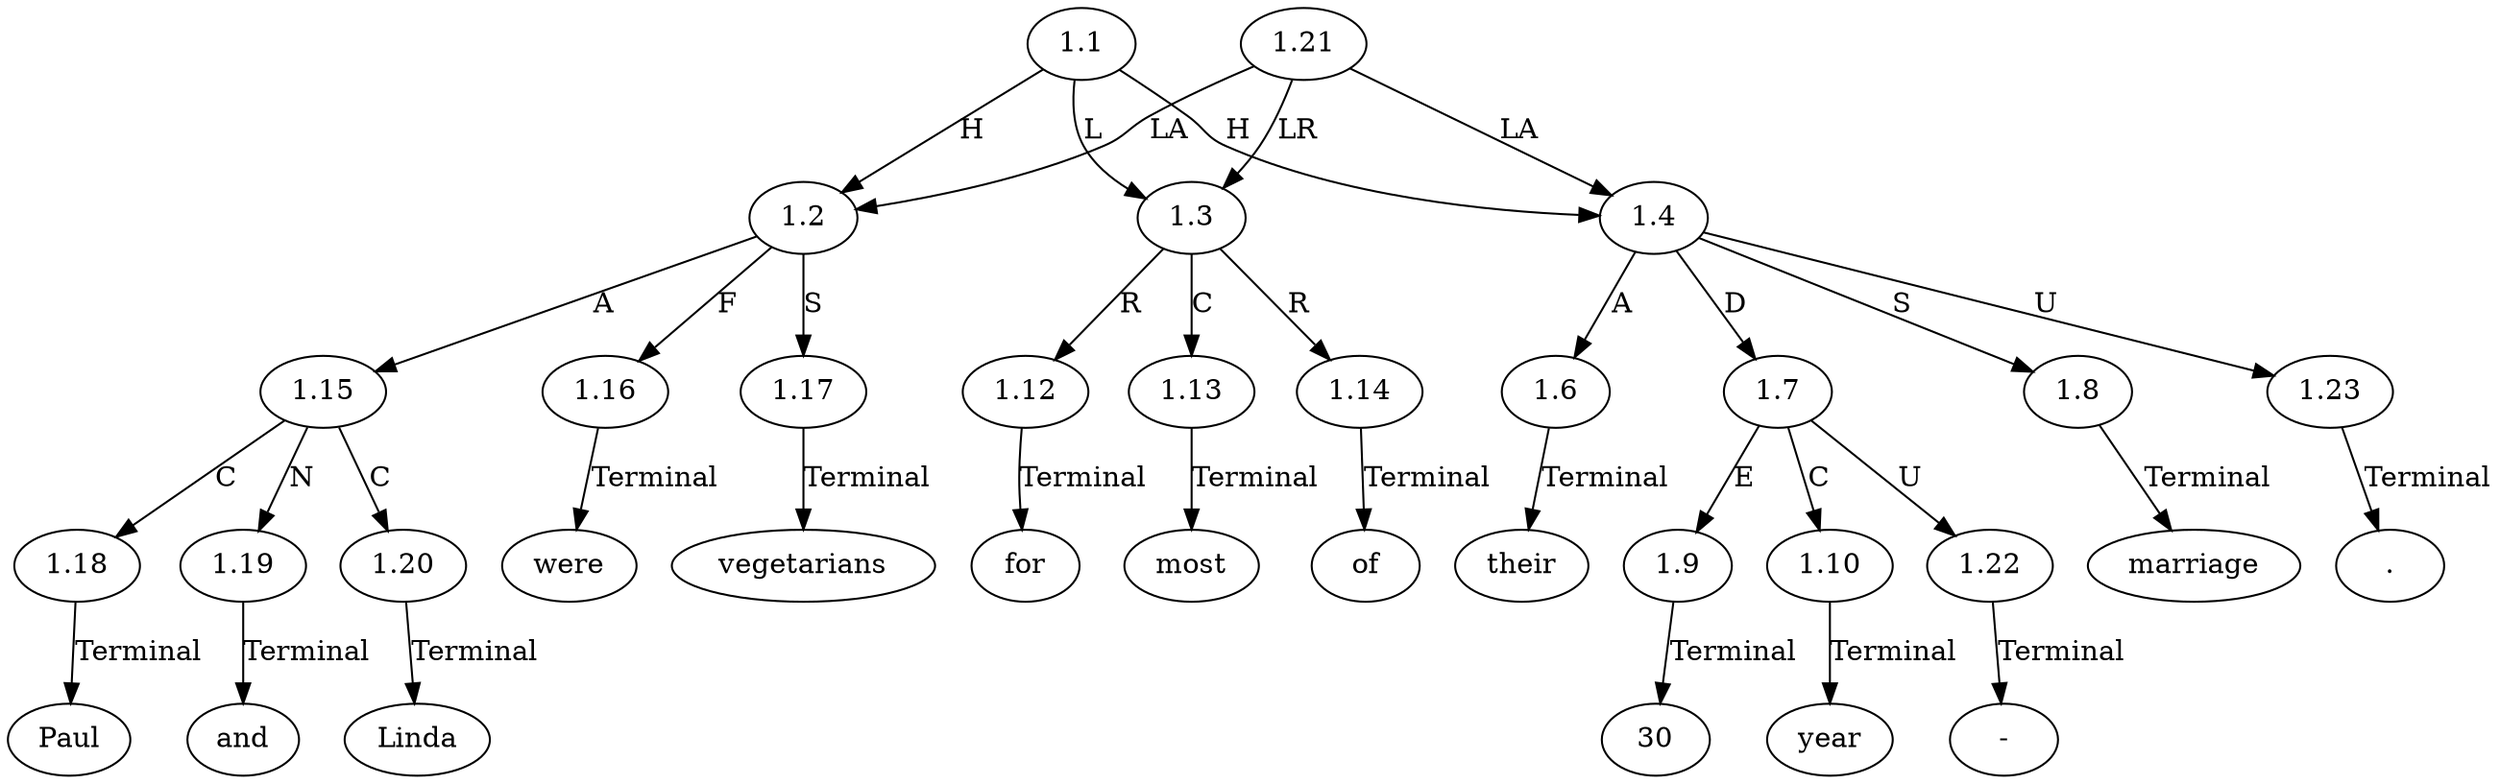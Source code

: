 // Graph
digraph {
	0.1 [label=Paul ordering=out]
	0.10 [label=30 ordering=out]
	0.11 [label="-" ordering=out]
	0.12 [label=year ordering=out]
	0.13 [label=marriage ordering=out]
	0.14 [label="." ordering=out]
	0.2 [label=and ordering=out]
	0.3 [label=Linda ordering=out]
	0.4 [label=were ordering=out]
	0.5 [label=vegetarians ordering=out]
	0.6 [label=for ordering=out]
	0.7 [label=most ordering=out]
	0.8 [label=of ordering=out]
	0.9 [label=their ordering=out]
	1.1 [label=1.1 ordering=out]
	1.2 [label=1.2 ordering=out]
	1.3 [label=1.3 ordering=out]
	1.4 [label=1.4 ordering=out]
	1.6 [label=1.6 ordering=out]
	1.7 [label=1.7 ordering=out]
	1.8 [label=1.8 ordering=out]
	1.9 [label=1.9 ordering=out]
	1.10 [label=1.10 ordering=out]
	1.12 [label=1.12 ordering=out]
	1.13 [label=1.13 ordering=out]
	1.14 [label=1.14 ordering=out]
	1.15 [label=1.15 ordering=out]
	1.16 [label=1.16 ordering=out]
	1.17 [label=1.17 ordering=out]
	1.18 [label=1.18 ordering=out]
	1.19 [label=1.19 ordering=out]
	1.20 [label=1.20 ordering=out]
	1.21 [label=1.21 ordering=out]
	1.22 [label=1.22 ordering=out]
	1.23 [label=1.23 ordering=out]
	1.1 -> 1.2 [label=H ordering=out]
	1.1 -> 1.3 [label=L ordering=out]
	1.1 -> 1.4 [label=H ordering=out]
	1.2 -> 1.15 [label=A ordering=out]
	1.2 -> 1.16 [label=F ordering=out]
	1.2 -> 1.17 [label=S ordering=out]
	1.3 -> 1.12 [label=R ordering=out]
	1.3 -> 1.13 [label=C ordering=out]
	1.3 -> 1.14 [label=R ordering=out]
	1.4 -> 1.6 [label=A ordering=out]
	1.4 -> 1.7 [label=D ordering=out]
	1.4 -> 1.8 [label=S ordering=out]
	1.4 -> 1.23 [label=U ordering=out]
	1.6 -> 0.9 [label=Terminal ordering=out]
	1.7 -> 1.9 [label=E ordering=out]
	1.7 -> 1.10 [label=C ordering=out]
	1.7 -> 1.22 [label=U ordering=out]
	1.8 -> 0.13 [label=Terminal ordering=out]
	1.9 -> 0.10 [label=Terminal ordering=out]
	1.10 -> 0.12 [label=Terminal ordering=out]
	1.12 -> 0.6 [label=Terminal ordering=out]
	1.13 -> 0.7 [label=Terminal ordering=out]
	1.14 -> 0.8 [label=Terminal ordering=out]
	1.15 -> 1.18 [label=C ordering=out]
	1.15 -> 1.19 [label=N ordering=out]
	1.15 -> 1.20 [label=C ordering=out]
	1.16 -> 0.4 [label=Terminal ordering=out]
	1.17 -> 0.5 [label=Terminal ordering=out]
	1.18 -> 0.1 [label=Terminal ordering=out]
	1.19 -> 0.2 [label=Terminal ordering=out]
	1.20 -> 0.3 [label=Terminal ordering=out]
	1.21 -> 1.2 [label=LA ordering=out]
	1.21 -> 1.3 [label=LR ordering=out]
	1.21 -> 1.4 [label=LA ordering=out]
	1.22 -> 0.11 [label=Terminal ordering=out]
	1.23 -> 0.14 [label=Terminal ordering=out]
}

